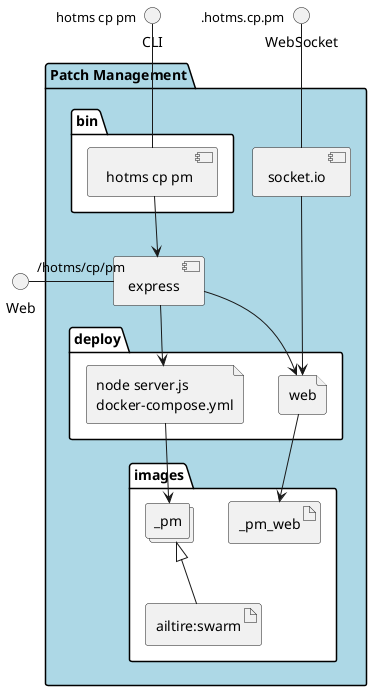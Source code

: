 @startuml
  interface CLI
  interface Web
  interface WebSocket
package "Patch Management" #lightblue {
  component express as REST
  component socket.io as socket
  folder bin #ffffff {
    component " hotms cp pm" as binName
  }
  binName --> REST

  folder deploy #ffffff {
      file "node server.js\ndocker-compose.yml" as _pm_container
      REST --> _pm_container

  
    file "web" as web_container
    REST --> web_container
    socket ---> web_container
  
  }
  folder images #ffffff {
    collections "_pm" as _pmimage
    artifact "ailtire:swarm" as ailtireswarm
    _pmimage <|-- ailtireswarm
    _pm_container --> _pmimage

  
      artifact "_pm_web" as _pm_web
      web_container --> _pm_web
    
  }
}
CLI " hotms cp pm" -- binName
Web "/hotms/cp/pm" - REST
WebSocket ".hotms.cp.pm" -- socket

@enduml
